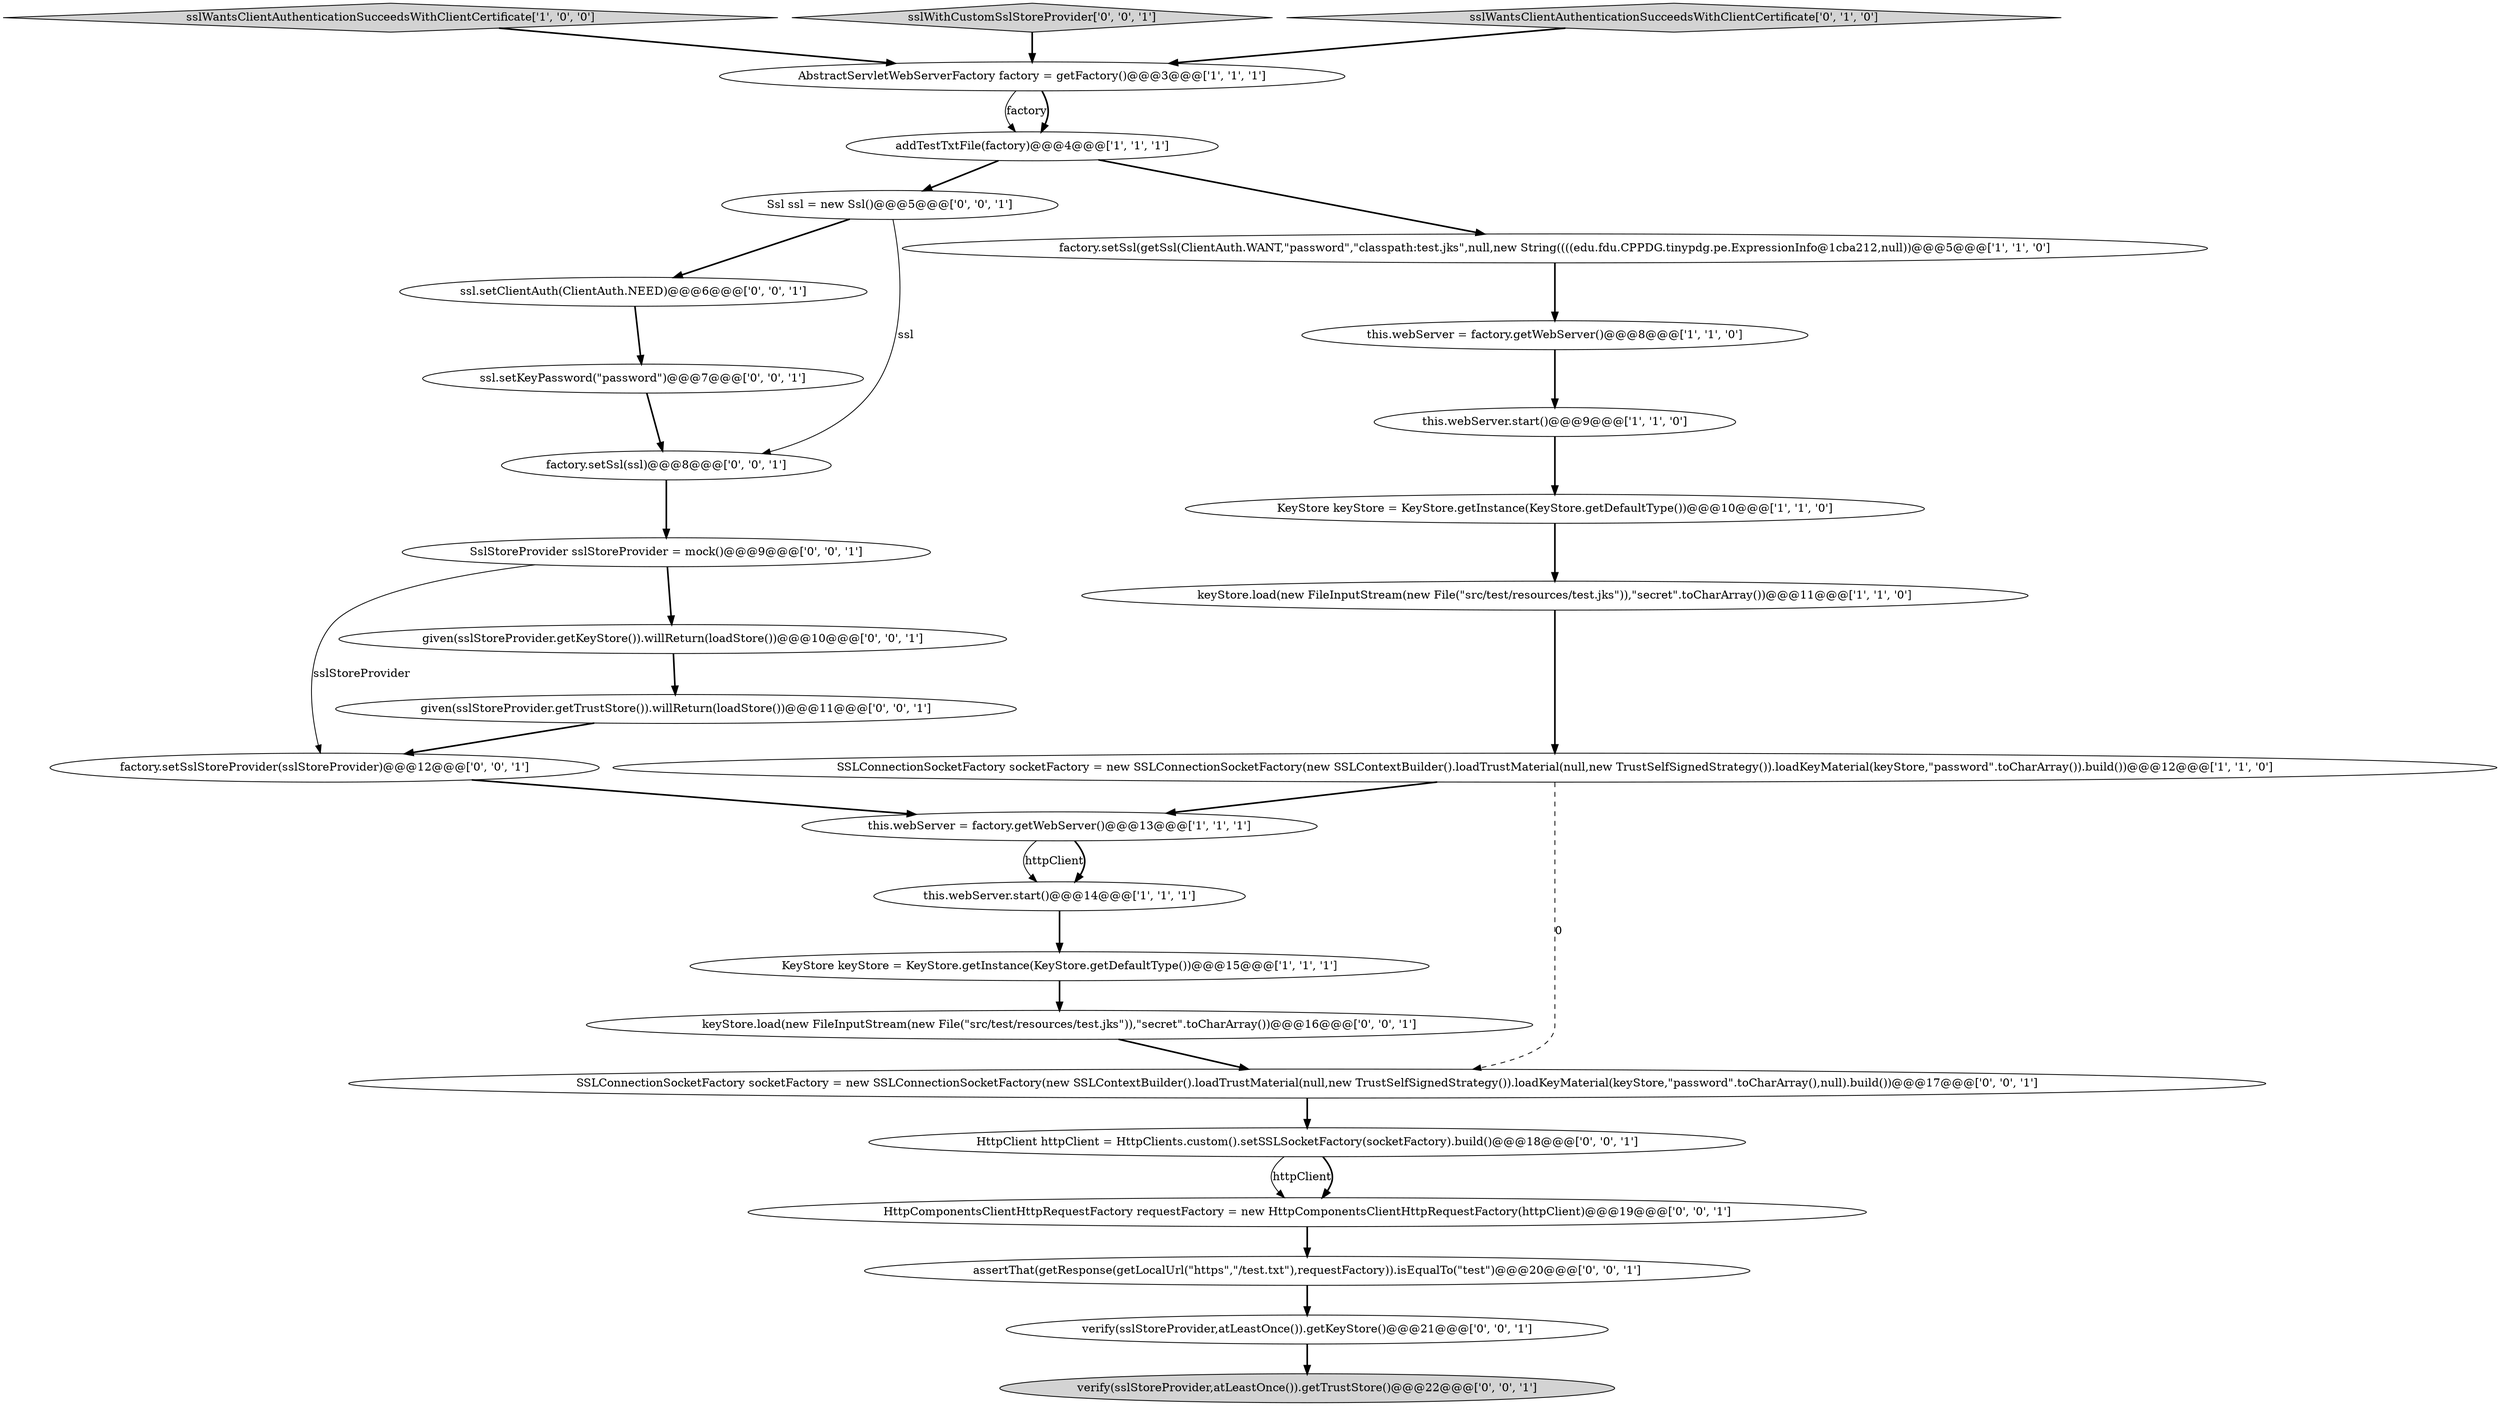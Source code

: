 digraph {
14 [style = filled, label = "SSLConnectionSocketFactory socketFactory = new SSLConnectionSocketFactory(new SSLContextBuilder().loadTrustMaterial(null,new TrustSelfSignedStrategy()).loadKeyMaterial(keyStore,\"password\".toCharArray(),null).build())@@@17@@@['0', '0', '1']", fillcolor = white, shape = ellipse image = "AAA0AAABBB3BBB"];
23 [style = filled, label = "assertThat(getResponse(getLocalUrl(\"https\",\"/test.txt\"),requestFactory)).isEqualTo(\"test\")@@@20@@@['0', '0', '1']", fillcolor = white, shape = ellipse image = "AAA0AAABBB3BBB"];
1 [style = filled, label = "keyStore.load(new FileInputStream(new File(\"src/test/resources/test.jks\")),\"secret\".toCharArray())@@@11@@@['1', '1', '0']", fillcolor = white, shape = ellipse image = "AAA0AAABBB1BBB"];
16 [style = filled, label = "HttpClient httpClient = HttpClients.custom().setSSLSocketFactory(socketFactory).build()@@@18@@@['0', '0', '1']", fillcolor = white, shape = ellipse image = "AAA0AAABBB3BBB"];
5 [style = filled, label = "SSLConnectionSocketFactory socketFactory = new SSLConnectionSocketFactory(new SSLContextBuilder().loadTrustMaterial(null,new TrustSelfSignedStrategy()).loadKeyMaterial(keyStore,\"password\".toCharArray()).build())@@@12@@@['1', '1', '0']", fillcolor = white, shape = ellipse image = "AAA0AAABBB1BBB"];
2 [style = filled, label = "this.webServer = factory.getWebServer()@@@8@@@['1', '1', '0']", fillcolor = white, shape = ellipse image = "AAA0AAABBB1BBB"];
0 [style = filled, label = "this.webServer.start()@@@9@@@['1', '1', '0']", fillcolor = white, shape = ellipse image = "AAA0AAABBB1BBB"];
21 [style = filled, label = "keyStore.load(new FileInputStream(new File(\"src/test/resources/test.jks\")),\"secret\".toCharArray())@@@16@@@['0', '0', '1']", fillcolor = white, shape = ellipse image = "AAA0AAABBB3BBB"];
3 [style = filled, label = "sslWantsClientAuthenticationSucceedsWithClientCertificate['1', '0', '0']", fillcolor = lightgray, shape = diamond image = "AAA0AAABBB1BBB"];
15 [style = filled, label = "verify(sslStoreProvider,atLeastOnce()).getTrustStore()@@@22@@@['0', '0', '1']", fillcolor = lightgray, shape = ellipse image = "AAA0AAABBB3BBB"];
17 [style = filled, label = "HttpComponentsClientHttpRequestFactory requestFactory = new HttpComponentsClientHttpRequestFactory(httpClient)@@@19@@@['0', '0', '1']", fillcolor = white, shape = ellipse image = "AAA0AAABBB3BBB"];
4 [style = filled, label = "addTestTxtFile(factory)@@@4@@@['1', '1', '1']", fillcolor = white, shape = ellipse image = "AAA0AAABBB1BBB"];
28 [style = filled, label = "Ssl ssl = new Ssl()@@@5@@@['0', '0', '1']", fillcolor = white, shape = ellipse image = "AAA0AAABBB3BBB"];
10 [style = filled, label = "this.webServer = factory.getWebServer()@@@13@@@['1', '1', '1']", fillcolor = white, shape = ellipse image = "AAA0AAABBB1BBB"];
25 [style = filled, label = "ssl.setClientAuth(ClientAuth.NEED)@@@6@@@['0', '0', '1']", fillcolor = white, shape = ellipse image = "AAA0AAABBB3BBB"];
18 [style = filled, label = "factory.setSslStoreProvider(sslStoreProvider)@@@12@@@['0', '0', '1']", fillcolor = white, shape = ellipse image = "AAA0AAABBB3BBB"];
7 [style = filled, label = "factory.setSsl(getSsl(ClientAuth.WANT,\"password\",\"classpath:test.jks\",null,new String((((edu.fdu.CPPDG.tinypdg.pe.ExpressionInfo@1cba212,null))@@@5@@@['1', '1', '0']", fillcolor = white, shape = ellipse image = "AAA0AAABBB1BBB"];
27 [style = filled, label = "ssl.setKeyPassword(\"password\")@@@7@@@['0', '0', '1']", fillcolor = white, shape = ellipse image = "AAA0AAABBB3BBB"];
6 [style = filled, label = "this.webServer.start()@@@14@@@['1', '1', '1']", fillcolor = white, shape = ellipse image = "AAA0AAABBB1BBB"];
19 [style = filled, label = "sslWithCustomSslStoreProvider['0', '0', '1']", fillcolor = lightgray, shape = diamond image = "AAA0AAABBB3BBB"];
11 [style = filled, label = "KeyStore keyStore = KeyStore.getInstance(KeyStore.getDefaultType())@@@10@@@['1', '1', '0']", fillcolor = white, shape = ellipse image = "AAA0AAABBB1BBB"];
20 [style = filled, label = "given(sslStoreProvider.getKeyStore()).willReturn(loadStore())@@@10@@@['0', '0', '1']", fillcolor = white, shape = ellipse image = "AAA0AAABBB3BBB"];
13 [style = filled, label = "given(sslStoreProvider.getTrustStore()).willReturn(loadStore())@@@11@@@['0', '0', '1']", fillcolor = white, shape = ellipse image = "AAA0AAABBB3BBB"];
22 [style = filled, label = "factory.setSsl(ssl)@@@8@@@['0', '0', '1']", fillcolor = white, shape = ellipse image = "AAA0AAABBB3BBB"];
8 [style = filled, label = "AbstractServletWebServerFactory factory = getFactory()@@@3@@@['1', '1', '1']", fillcolor = white, shape = ellipse image = "AAA0AAABBB1BBB"];
9 [style = filled, label = "KeyStore keyStore = KeyStore.getInstance(KeyStore.getDefaultType())@@@15@@@['1', '1', '1']", fillcolor = white, shape = ellipse image = "AAA0AAABBB1BBB"];
24 [style = filled, label = "SslStoreProvider sslStoreProvider = mock()@@@9@@@['0', '0', '1']", fillcolor = white, shape = ellipse image = "AAA0AAABBB3BBB"];
26 [style = filled, label = "verify(sslStoreProvider,atLeastOnce()).getKeyStore()@@@21@@@['0', '0', '1']", fillcolor = white, shape = ellipse image = "AAA0AAABBB3BBB"];
12 [style = filled, label = "sslWantsClientAuthenticationSucceedsWithClientCertificate['0', '1', '0']", fillcolor = lightgray, shape = diamond image = "AAA0AAABBB2BBB"];
1->5 [style = bold, label=""];
16->17 [style = solid, label="httpClient"];
14->16 [style = bold, label=""];
5->10 [style = bold, label=""];
5->14 [style = dashed, label="0"];
20->13 [style = bold, label=""];
10->6 [style = solid, label="httpClient"];
11->1 [style = bold, label=""];
23->26 [style = bold, label=""];
0->11 [style = bold, label=""];
16->17 [style = bold, label=""];
27->22 [style = bold, label=""];
10->6 [style = bold, label=""];
17->23 [style = bold, label=""];
4->7 [style = bold, label=""];
4->28 [style = bold, label=""];
19->8 [style = bold, label=""];
24->20 [style = bold, label=""];
25->27 [style = bold, label=""];
2->0 [style = bold, label=""];
18->10 [style = bold, label=""];
7->2 [style = bold, label=""];
12->8 [style = bold, label=""];
8->4 [style = solid, label="factory"];
3->8 [style = bold, label=""];
26->15 [style = bold, label=""];
28->22 [style = solid, label="ssl"];
9->21 [style = bold, label=""];
21->14 [style = bold, label=""];
28->25 [style = bold, label=""];
8->4 [style = bold, label=""];
22->24 [style = bold, label=""];
6->9 [style = bold, label=""];
13->18 [style = bold, label=""];
24->18 [style = solid, label="sslStoreProvider"];
}
